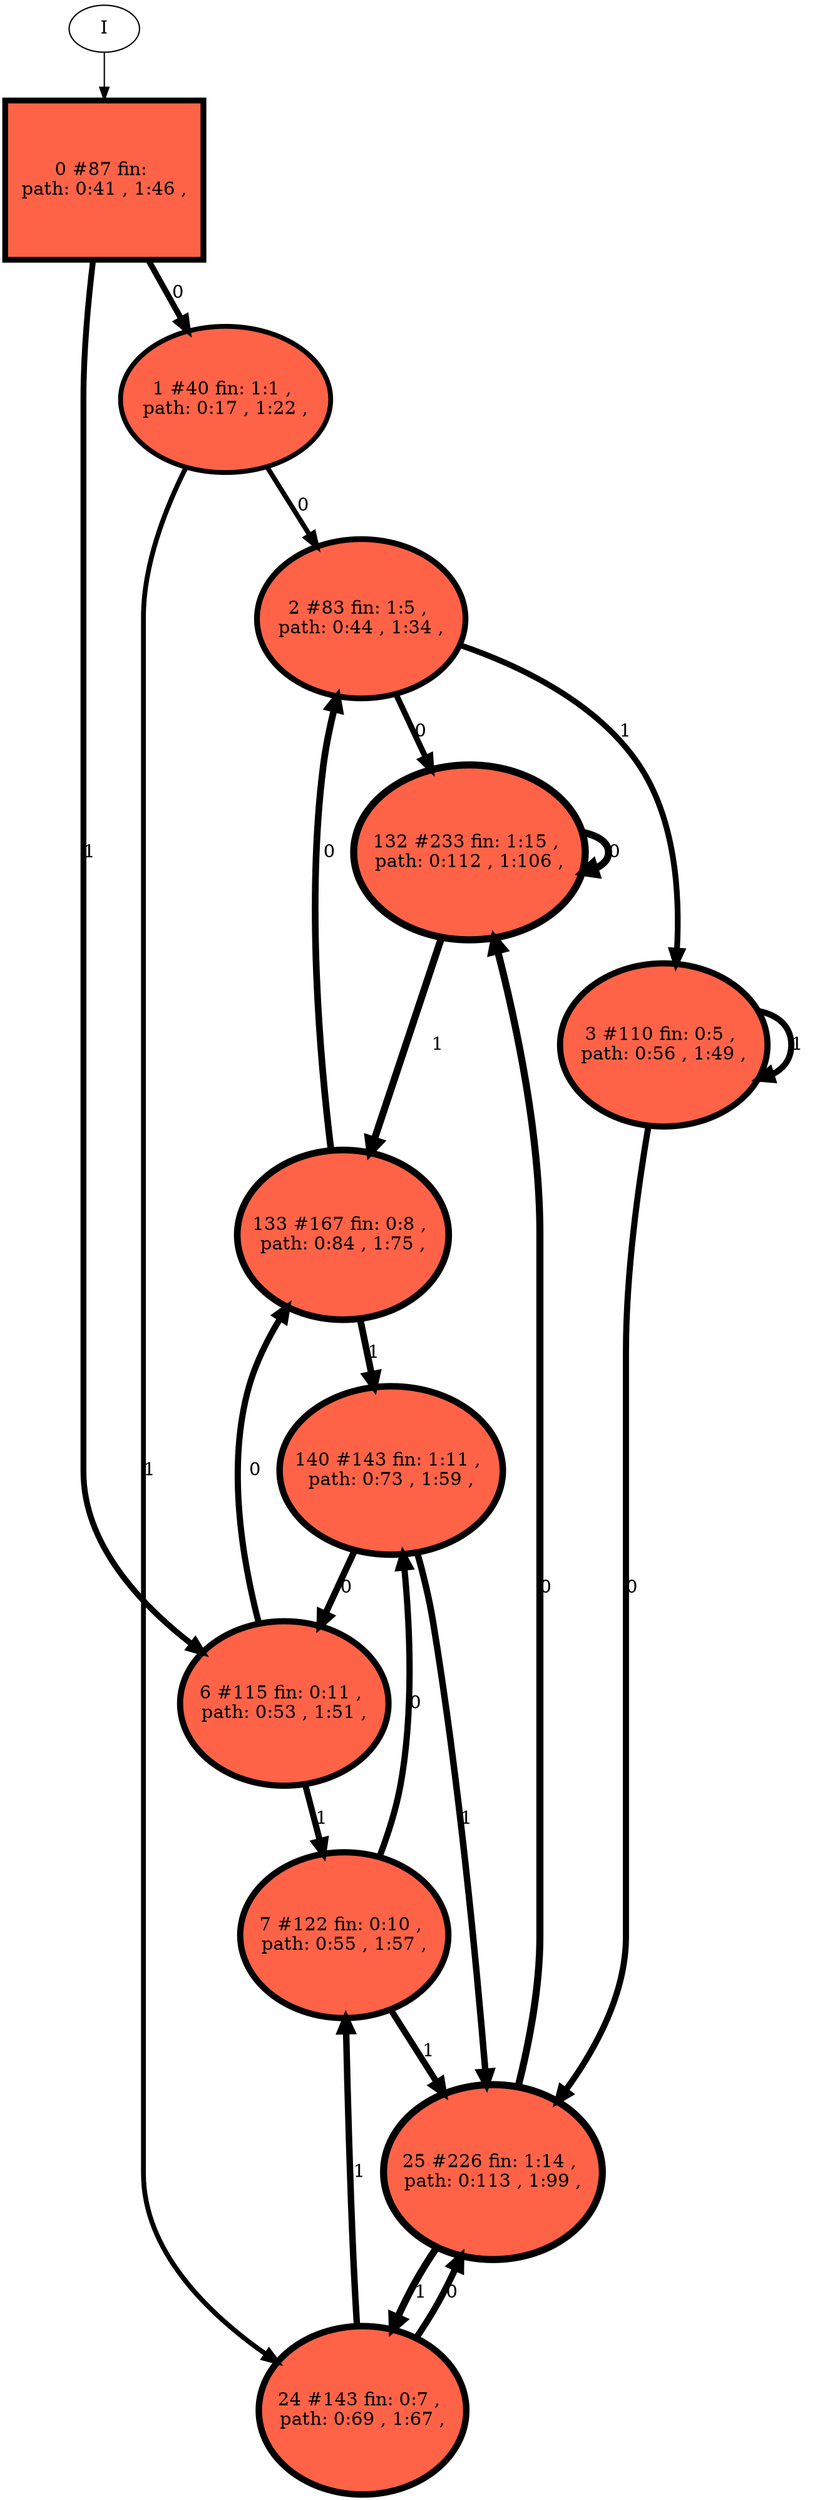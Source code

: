 // produced with flexfringe // 
digraph DFA {
	0 [label="root" shape=box];
		I -> 0;
	0 [ label="0 #87 fin: 
 path: 0:41 , 1:46 , " , style=filled, fillcolor="tomato", width=1.70062, height=1.70062, penwidth=4.47734];
		0 -> 1 [label="0 " , penwidth=4.47734 ];
		0 -> 6 [label="1 " , penwidth=4.47734 ];
	1 [ label="1 #40 fin: 1:1 , 
 path: 0:17 , 1:22 , " , style=filled, fillcolor="tomato", width=1.55045, height=1.55045, penwidth=3.71357];
		1 -> 2 [label="0 " , penwidth=3.71357 ];
		1 -> 24 [label="1 " , penwidth=3.71357 ];
	6 [ label="6 #115 fin: 0:11 , 
 path: 0:53 , 1:51 , " , style=filled, fillcolor="tomato", width=1.74982, height=1.74982, penwidth=4.75359];
		6 -> 133 [label="0 " , penwidth=4.75359 ];
		6 -> 7 [label="1 " , penwidth=4.75359 ];
	2 [ label="2 #83 fin: 1:5 , 
 path: 0:44 , 1:34 , " , style=filled, fillcolor="tomato", width=1.69209, height=1.69209, penwidth=4.43082];
		2 -> 132 [label="0 " , penwidth=4.43082 ];
		2 -> 3 [label="1 " , penwidth=4.43082 ];
	24 [ label="24 #143 fin: 0:7 , 
 path: 0:69 , 1:67 , " , style=filled, fillcolor="tomato", width=1.78672, height=1.78672, penwidth=4.96981];
		24 -> 25 [label="0 " , penwidth=4.96981 ];
		24 -> 7 [label="1 " , penwidth=4.96981 ];
	133 [ label="133 #167 fin: 0:8 , 
 path: 0:84 , 1:75 , " , style=filled, fillcolor="tomato", width=1.81221, height=1.81221, penwidth=5.12396];
		133 -> 2 [label="0 " , penwidth=5.12396 ];
		133 -> 140 [label="1 " , penwidth=5.12396 ];
	7 [ label="7 #122 fin: 0:10 , 
 path: 0:55 , 1:57 , " , style=filled, fillcolor="tomato", width=1.75996, height=1.75996, penwidth=4.81218];
		7 -> 140 [label="0 " , penwidth=4.81218 ];
		7 -> 25 [label="1 " , penwidth=4.81218 ];
	132 [ label="132 #233 fin: 1:15 , 
 path: 0:112 , 1:106 , " , style=filled, fillcolor="tomato", width=1.8649, height=1.8649, penwidth=5.45532];
		132 -> 132 [label="0 " , penwidth=5.45532 ];
		132 -> 133 [label="1 " , penwidth=5.45532 ];
	3 [ label="3 #110 fin: 0:5 , 
 path: 0:56 , 1:49 , " , style=filled, fillcolor="tomato", width=1.74214, height=1.74214, penwidth=4.70953];
		3 -> 25 [label="0 " , penwidth=4.70953 ];
		3 -> 3 [label="1 " , penwidth=4.70953 ];
	25 [ label="25 #226 fin: 1:14 , 
 path: 0:113 , 1:99 , " , style=filled, fillcolor="tomato", width=1.86019, height=1.86019, penwidth=5.42495];
		25 -> 132 [label="0 " , penwidth=5.42495 ];
		25 -> 24 [label="1 " , penwidth=5.42495 ];
	140 [ label="140 #143 fin: 1:11 , 
 path: 0:73 , 1:59 , " , style=filled, fillcolor="tomato", width=1.78672, height=1.78672, penwidth=4.96981];
		140 -> 6 [label="0 " , penwidth=4.96981 ];
		140 -> 25 [label="1 " , penwidth=4.96981 ];
}
